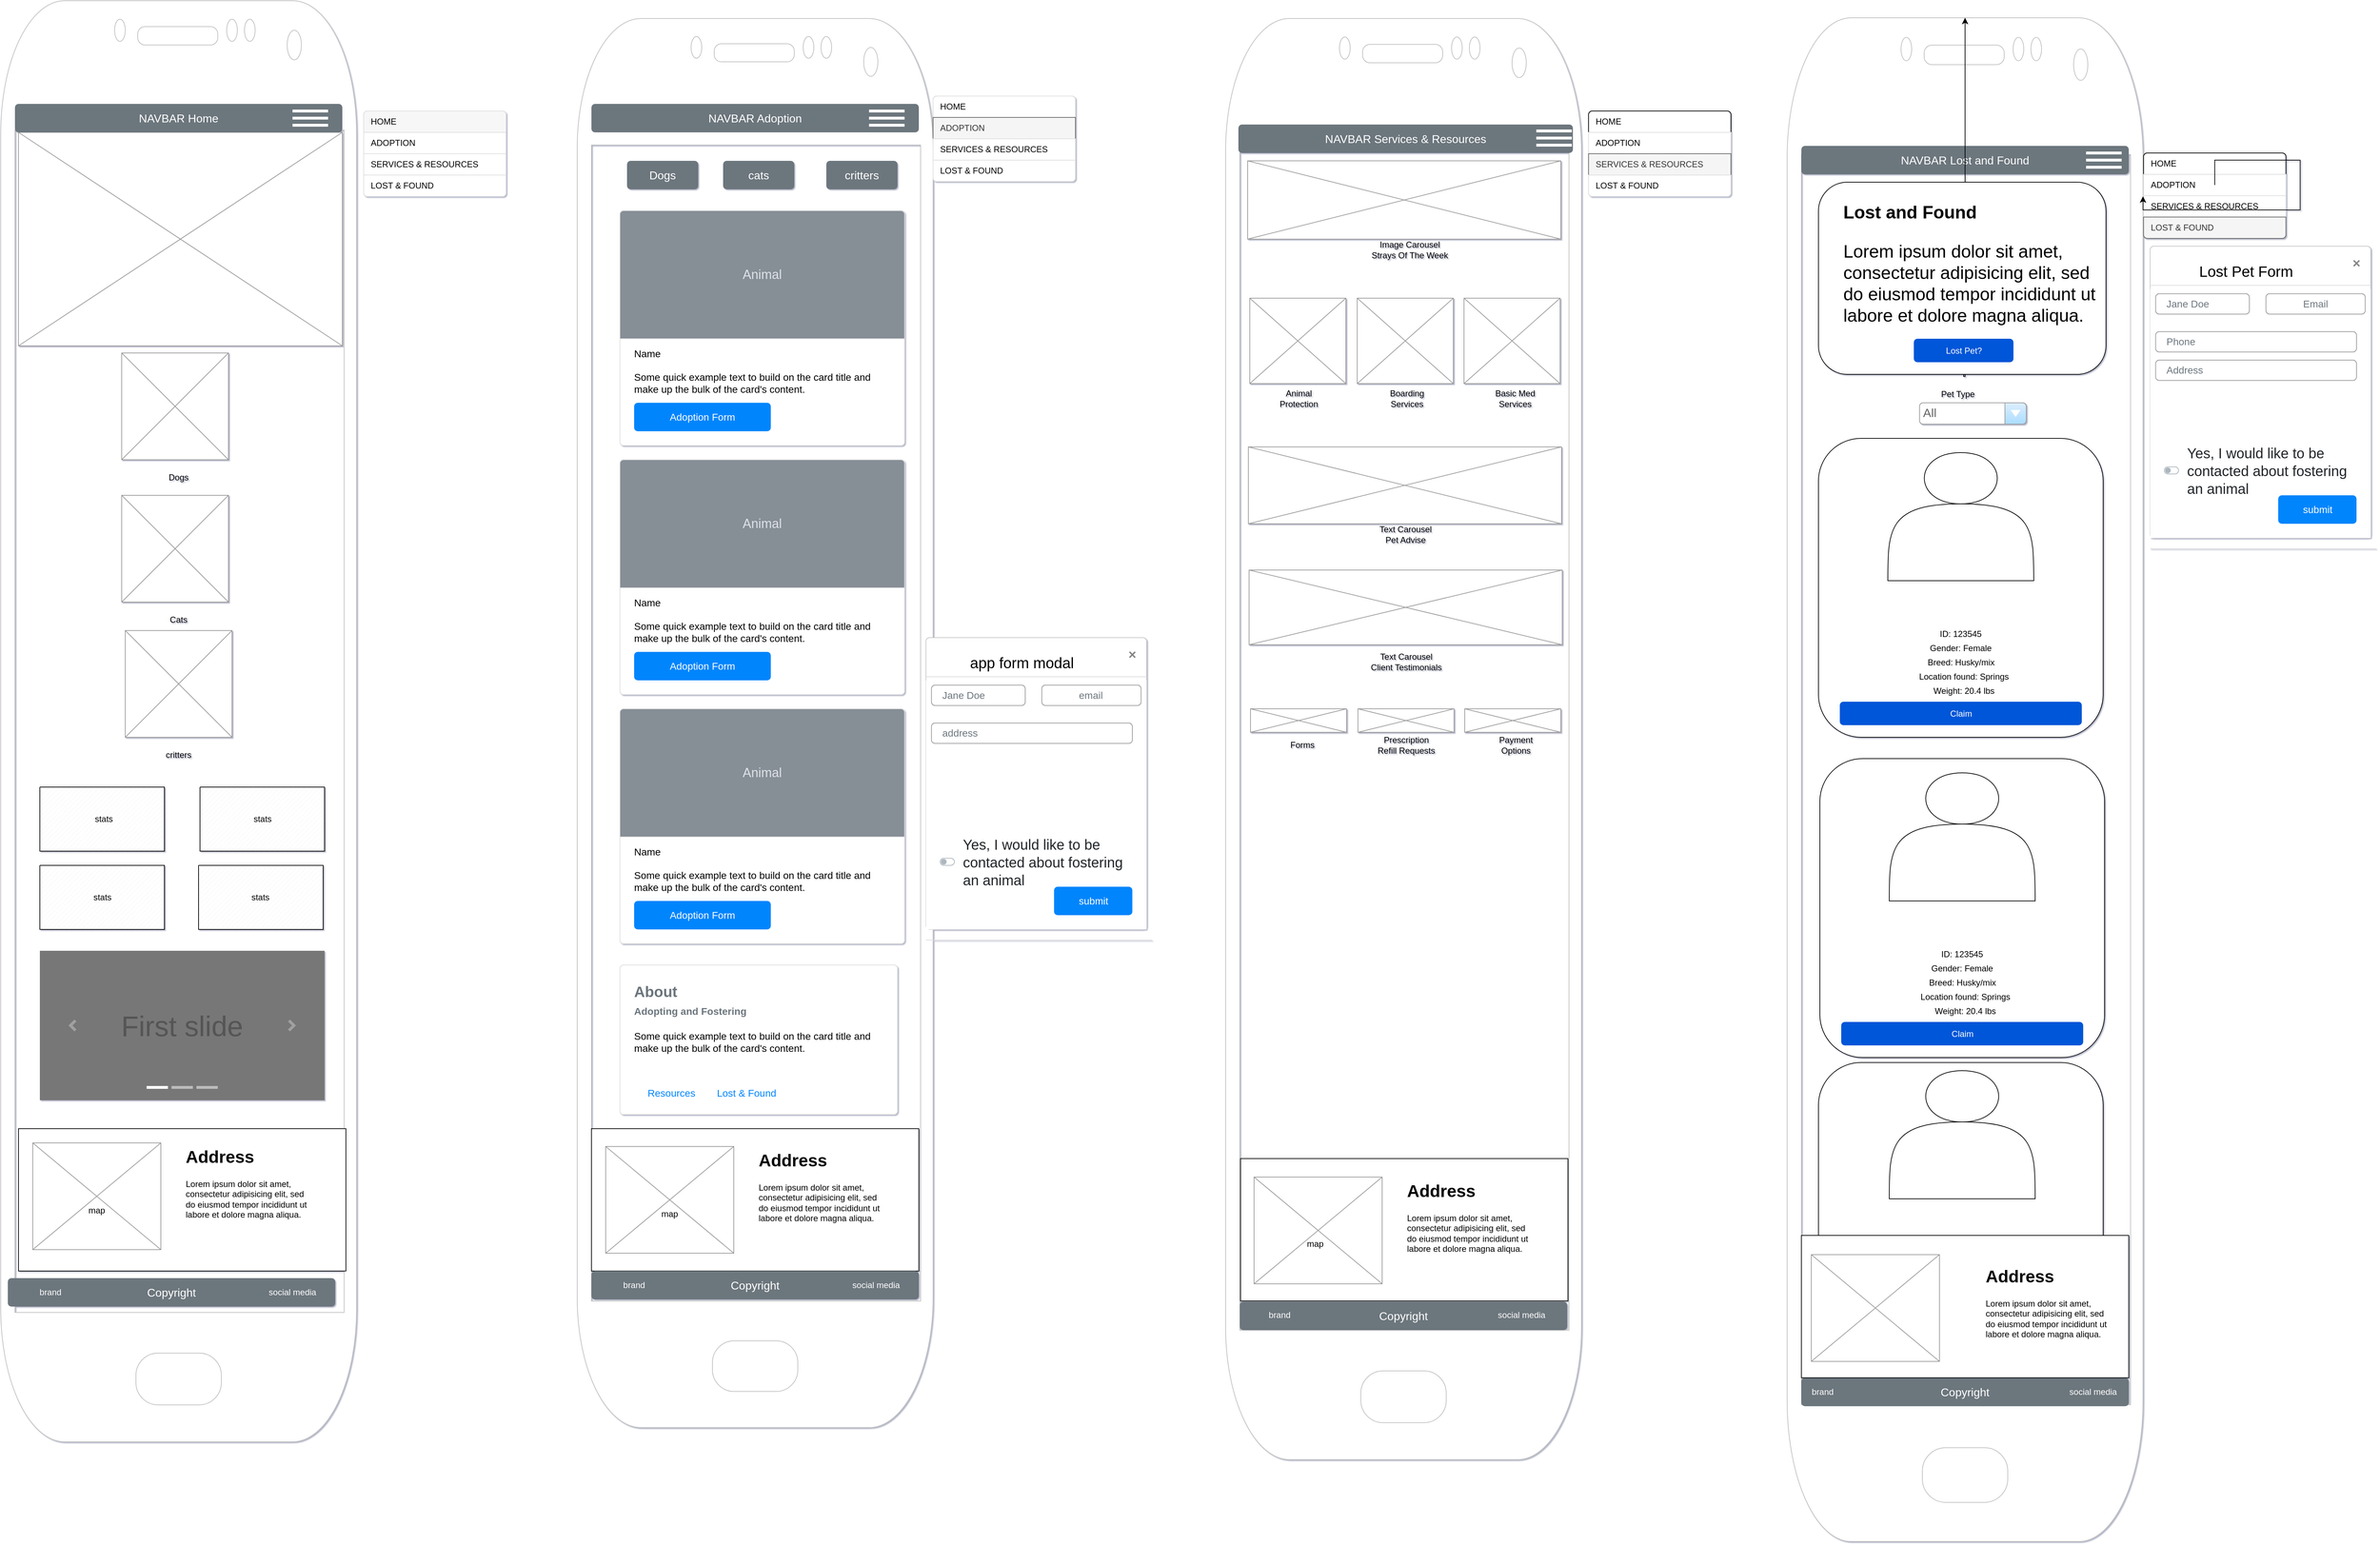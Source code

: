 <mxfile version="18.0.3" type="github">
  <diagram id="Wtf4xJytpij9x_gFcfHL" name="Page-1">
    <mxGraphModel dx="3101" dy="1188" grid="1" gridSize="10" guides="1" tooltips="1" connect="1" arrows="1" fold="1" page="1" pageScale="1" pageWidth="850" pageHeight="1100" background="none" math="0" shadow="1">
      <root>
        <mxCell id="0" />
        <mxCell id="1" parent="0" />
        <mxCell id="bsZNXIe2ywidmSZZzwNC-21" value="" style="verticalLabelPosition=bottom;verticalAlign=top;html=1;shadow=0;dashed=0;strokeWidth=1;shape=mxgraph.android.phone2;strokeColor=#c0c0c0;" parent="1" vertex="1">
          <mxGeometry x="60" y="25" width="500" height="2025" as="geometry" />
        </mxCell>
        <mxCell id="0G6ShP2uXCijBBHxX8kc-18" value="" style="verticalLabelPosition=bottom;shadow=0;dashed=0;align=center;html=1;verticalAlign=top;strokeWidth=1;shape=mxgraph.mockup.graphics.simpleIcon;strokeColor=#999999;" vertex="1" parent="1">
          <mxGeometry x="85" y="210" width="455" height="300" as="geometry" />
        </mxCell>
        <mxCell id="0G6ShP2uXCijBBHxX8kc-39" value="" style="verticalLabelPosition=bottom;shadow=0;dashed=0;align=center;html=1;verticalAlign=top;strokeWidth=1;shape=mxgraph.mockup.graphics.simpleIcon;strokeColor=#999999;" vertex="1" parent="1">
          <mxGeometry x="230" y="520" width="150" height="150" as="geometry" />
        </mxCell>
        <mxCell id="0G6ShP2uXCijBBHxX8kc-40" value="" style="verticalLabelPosition=bottom;shadow=0;dashed=0;align=center;html=1;verticalAlign=top;strokeWidth=1;shape=mxgraph.mockup.graphics.simpleIcon;strokeColor=#999999;" vertex="1" parent="1">
          <mxGeometry x="230" y="720" width="150" height="150" as="geometry" />
        </mxCell>
        <mxCell id="0G6ShP2uXCijBBHxX8kc-41" value="" style="verticalLabelPosition=bottom;shadow=0;dashed=0;align=center;html=1;verticalAlign=top;strokeWidth=1;shape=mxgraph.mockup.graphics.simpleIcon;strokeColor=#999999;" vertex="1" parent="1">
          <mxGeometry x="235" y="910" width="150" height="150" as="geometry" />
        </mxCell>
        <mxCell id="0G6ShP2uXCijBBHxX8kc-42" value="Dogs" style="text;html=1;strokeColor=none;fillColor=none;align=center;verticalAlign=middle;whiteSpace=wrap;rounded=0;" vertex="1" parent="1">
          <mxGeometry x="280" y="680" width="60" height="30" as="geometry" />
        </mxCell>
        <mxCell id="0G6ShP2uXCijBBHxX8kc-43" value="Cats" style="text;html=1;strokeColor=none;fillColor=none;align=center;verticalAlign=middle;whiteSpace=wrap;rounded=0;" vertex="1" parent="1">
          <mxGeometry x="280" y="880" width="60" height="30" as="geometry" />
        </mxCell>
        <mxCell id="0G6ShP2uXCijBBHxX8kc-44" value="critters" style="text;html=1;strokeColor=none;fillColor=none;align=center;verticalAlign=middle;whiteSpace=wrap;rounded=0;" vertex="1" parent="1">
          <mxGeometry x="280" y="1070" width="60" height="30" as="geometry" />
        </mxCell>
        <mxCell id="0G6ShP2uXCijBBHxX8kc-45" value="" style="verticalLabelPosition=bottom;verticalAlign=top;html=1;shape=mxgraph.basic.patternFillRect;fillStyle=diag;step=5;fillStrokeWidth=0.2;fillStrokeColor=#dddddd;" vertex="1" parent="1">
          <mxGeometry x="115" y="1130" width="175" height="90" as="geometry" />
        </mxCell>
        <mxCell id="0G6ShP2uXCijBBHxX8kc-46" value="" style="verticalLabelPosition=bottom;verticalAlign=top;html=1;shape=mxgraph.basic.patternFillRect;fillStyle=diag;step=5;fillStrokeWidth=0.2;fillStrokeColor=#dddddd;" vertex="1" parent="1">
          <mxGeometry x="340" y="1130" width="175" height="90" as="geometry" />
        </mxCell>
        <mxCell id="0G6ShP2uXCijBBHxX8kc-47" value="" style="verticalLabelPosition=bottom;verticalAlign=top;html=1;shape=mxgraph.basic.patternFillRect;fillStyle=diag;step=5;fillStrokeWidth=0.2;fillStrokeColor=#dddddd;" vertex="1" parent="1">
          <mxGeometry x="115" y="1240" width="175" height="90" as="geometry" />
        </mxCell>
        <mxCell id="0G6ShP2uXCijBBHxX8kc-48" value="" style="verticalLabelPosition=bottom;verticalAlign=top;html=1;shape=mxgraph.basic.patternFillRect;fillStyle=diag;step=5;fillStrokeWidth=0.2;fillStrokeColor=#dddddd;" vertex="1" parent="1">
          <mxGeometry x="338" y="1240" width="175" height="90" as="geometry" />
        </mxCell>
        <mxCell id="0G6ShP2uXCijBBHxX8kc-49" value="stats" style="text;html=1;strokeColor=none;fillColor=none;align=center;verticalAlign=middle;whiteSpace=wrap;rounded=0;" vertex="1" parent="1">
          <mxGeometry x="395" y="1270" width="60" height="30" as="geometry" />
        </mxCell>
        <mxCell id="0G6ShP2uXCijBBHxX8kc-51" value="stats" style="text;html=1;strokeColor=none;fillColor=none;align=center;verticalAlign=middle;whiteSpace=wrap;rounded=0;" vertex="1" parent="1">
          <mxGeometry x="397.5" y="1160" width="60" height="30" as="geometry" />
        </mxCell>
        <mxCell id="0G6ShP2uXCijBBHxX8kc-52" value="stats" style="text;html=1;strokeColor=none;fillColor=none;align=center;verticalAlign=middle;whiteSpace=wrap;rounded=0;" vertex="1" parent="1">
          <mxGeometry x="172.5" y="1270" width="60" height="30" as="geometry" />
        </mxCell>
        <mxCell id="0G6ShP2uXCijBBHxX8kc-53" value="stats" style="text;html=1;strokeColor=none;fillColor=none;align=center;verticalAlign=middle;whiteSpace=wrap;rounded=0;" vertex="1" parent="1">
          <mxGeometry x="175" y="1160" width="60" height="30" as="geometry" />
        </mxCell>
        <mxCell id="0G6ShP2uXCijBBHxX8kc-54" value="First slide" style="html=1;shadow=0;dashed=0;strokeColor=none;strokeWidth=1;fillColor=#777777;fontColor=#555555;whiteSpace=wrap;align=center;verticalAlign=middle;fontStyle=0;fontSize=40;" vertex="1" parent="1">
          <mxGeometry x="115" y="1360" width="400" height="210" as="geometry" />
        </mxCell>
        <mxCell id="0G6ShP2uXCijBBHxX8kc-55" value="" style="html=1;verticalLabelPosition=bottom;labelBackgroundColor=#ffffff;verticalAlign=top;shadow=0;dashed=0;strokeWidth=4;shape=mxgraph.ios7.misc.more;strokeColor=#a0a0a0;" vertex="1" parent="0G6ShP2uXCijBBHxX8kc-54">
          <mxGeometry x="1" y="0.5" width="7" height="14" relative="1" as="geometry">
            <mxPoint x="-50" y="-7" as="offset" />
          </mxGeometry>
        </mxCell>
        <mxCell id="0G6ShP2uXCijBBHxX8kc-56" value="" style="flipH=1;html=1;verticalLabelPosition=bottom;labelBackgroundColor=#ffffff;verticalAlign=top;shadow=0;dashed=0;strokeWidth=4;shape=mxgraph.ios7.misc.more;strokeColor=#a0a0a0;" vertex="1" parent="0G6ShP2uXCijBBHxX8kc-54">
          <mxGeometry y="0.5" width="7" height="14" relative="1" as="geometry">
            <mxPoint x="43" y="-7" as="offset" />
          </mxGeometry>
        </mxCell>
        <mxCell id="0G6ShP2uXCijBBHxX8kc-57" value="" style="html=1;shadow=0;strokeColor=none;fillColor=#ffffff;" vertex="1" parent="0G6ShP2uXCijBBHxX8kc-54">
          <mxGeometry x="0.5" y="1" width="30" height="4" relative="1" as="geometry">
            <mxPoint x="-50" y="-20" as="offset" />
          </mxGeometry>
        </mxCell>
        <mxCell id="0G6ShP2uXCijBBHxX8kc-58" value="" style="html=1;shadow=0;strokeColor=none;fillColor=#BBBBBB;" vertex="1" parent="0G6ShP2uXCijBBHxX8kc-54">
          <mxGeometry x="0.5" y="1" width="30" height="4" relative="1" as="geometry">
            <mxPoint x="-15" y="-20" as="offset" />
          </mxGeometry>
        </mxCell>
        <mxCell id="0G6ShP2uXCijBBHxX8kc-59" value="" style="html=1;shadow=0;strokeColor=none;fillColor=#BBBBBB;" vertex="1" parent="0G6ShP2uXCijBBHxX8kc-54">
          <mxGeometry x="0.5" y="1" width="30" height="4" relative="1" as="geometry">
            <mxPoint x="20" y="-20" as="offset" />
          </mxGeometry>
        </mxCell>
        <mxCell id="0G6ShP2uXCijBBHxX8kc-61" value="" style="verticalLabelPosition=bottom;verticalAlign=top;html=1;shape=mxgraph.basic.rect;fillColor2=none;strokeWidth=1;size=20;indent=5;" vertex="1" parent="1">
          <mxGeometry x="85" y="1610" width="460" height="200" as="geometry" />
        </mxCell>
        <mxCell id="0G6ShP2uXCijBBHxX8kc-62" value="" style="verticalLabelPosition=bottom;shadow=0;dashed=0;align=center;html=1;verticalAlign=top;strokeWidth=1;shape=mxgraph.mockup.graphics.simpleIcon;strokeColor=#999999;" vertex="1" parent="1">
          <mxGeometry x="105" y="1630" width="180" height="150" as="geometry" />
        </mxCell>
        <mxCell id="0G6ShP2uXCijBBHxX8kc-63" value="map" style="text;html=1;strokeColor=none;fillColor=none;align=center;verticalAlign=middle;whiteSpace=wrap;rounded=0;" vertex="1" parent="1">
          <mxGeometry x="165" y="1710" width="60" height="30" as="geometry" />
        </mxCell>
        <mxCell id="0G6ShP2uXCijBBHxX8kc-64" value="&lt;h1&gt;Address&lt;/h1&gt;&lt;p&gt;Lorem ipsum dolor sit amet, consectetur adipisicing elit, sed do eiusmod tempor incididunt ut labore et dolore magna aliqua.&lt;/p&gt;&lt;p&gt;Tel&lt;/p&gt;&lt;p&gt;&lt;br&gt;&lt;/p&gt;" style="text;html=1;strokeColor=none;fillColor=none;spacing=5;spacingTop=-20;whiteSpace=wrap;overflow=hidden;rounded=0;" vertex="1" parent="1">
          <mxGeometry x="315" y="1630" width="190" height="120" as="geometry" />
        </mxCell>
        <mxCell id="0G6ShP2uXCijBBHxX8kc-65" value="" style="html=1;shadow=0;dashed=0;shape=mxgraph.bootstrap.rrect;rSize=5;strokeColor=#DFDFDF;html=1;whiteSpace=wrap;fillColor=#FFFFFF;fontColor=#000000;" vertex="1" parent="1">
          <mxGeometry x="570" y="180" width="200" height="120" as="geometry" />
        </mxCell>
        <mxCell id="0G6ShP2uXCijBBHxX8kc-66" value="HOME" style="html=1;shadow=0;dashed=0;shape=mxgraph.bootstrap.topButton;strokeColor=inherit;fillColor=#F7F7F7;rSize=5;perimeter=none;whiteSpace=wrap;resizeWidth=1;align=left;spacing=10;" vertex="1" parent="0G6ShP2uXCijBBHxX8kc-65">
          <mxGeometry width="200" height="30" relative="1" as="geometry" />
        </mxCell>
        <mxCell id="0G6ShP2uXCijBBHxX8kc-67" value="ADOPTION" style="strokeColor=inherit;fillColor=inherit;gradientColor=inherit;fontColor=inherit;html=1;shadow=0;dashed=0;perimeter=none;whiteSpace=wrap;resizeWidth=1;align=left;spacing=10;" vertex="1" parent="0G6ShP2uXCijBBHxX8kc-65">
          <mxGeometry width="200" height="30" relative="1" as="geometry">
            <mxPoint y="30" as="offset" />
          </mxGeometry>
        </mxCell>
        <mxCell id="0G6ShP2uXCijBBHxX8kc-68" value="SERVICES &amp;amp; RESOURCES" style="strokeColor=inherit;fillColor=inherit;gradientColor=inherit;fontColor=inherit;html=1;shadow=0;dashed=0;perimeter=none;whiteSpace=wrap;resizeWidth=1;align=left;spacing=10;" vertex="1" parent="0G6ShP2uXCijBBHxX8kc-65">
          <mxGeometry width="200" height="30" relative="1" as="geometry">
            <mxPoint y="60" as="offset" />
          </mxGeometry>
        </mxCell>
        <mxCell id="0G6ShP2uXCijBBHxX8kc-69" value="LOST &amp;amp; FOUND" style="strokeColor=inherit;fillColor=inherit;gradientColor=inherit;fontColor=inherit;html=1;shadow=0;dashed=0;shape=mxgraph.bootstrap.bottomButton;rSize=5;perimeter=none;whiteSpace=wrap;resizeWidth=1;resizeHeight=0;align=left;spacing=10;" vertex="1" parent="0G6ShP2uXCijBBHxX8kc-65">
          <mxGeometry y="1" width="200" height="30" relative="1" as="geometry">
            <mxPoint y="-30" as="offset" />
          </mxGeometry>
        </mxCell>
        <mxCell id="0G6ShP2uXCijBBHxX8kc-70" value="NAVBAR Home" style="html=1;shadow=0;dashed=0;shape=mxgraph.bootstrap.rrect;rSize=5;strokeColor=none;strokeWidth=1;fillColor=#6C767D;fontColor=#FFFFFF;whiteSpace=wrap;align=center;verticalAlign=middle;spacingLeft=0;fontStyle=0;fontSize=16;spacing=5;" vertex="1" parent="1">
          <mxGeometry x="80" y="170" width="460" height="40" as="geometry" />
        </mxCell>
        <mxCell id="0G6ShP2uXCijBBHxX8kc-71" value="" style="verticalLabelPosition=bottom;verticalAlign=top;html=1;shadow=0;dashed=0;strokeWidth=1;shape=mxgraph.android.phone2;strokeColor=#c0c0c0;" vertex="1" parent="1">
          <mxGeometry x="870" y="50" width="500" height="1980" as="geometry" />
        </mxCell>
        <mxCell id="0G6ShP2uXCijBBHxX8kc-72" value="" style="verticalLabelPosition=bottom;verticalAlign=top;html=1;shape=mxgraph.basic.rect;fillColor2=none;strokeWidth=1;size=20;indent=5;" vertex="1" parent="1">
          <mxGeometry x="890" y="1610" width="460" height="200" as="geometry" />
        </mxCell>
        <mxCell id="0G6ShP2uXCijBBHxX8kc-73" value="" style="verticalLabelPosition=bottom;shadow=0;dashed=0;align=center;html=1;verticalAlign=top;strokeWidth=1;shape=mxgraph.mockup.graphics.simpleIcon;strokeColor=#999999;" vertex="1" parent="1">
          <mxGeometry x="910" y="1635" width="180" height="150" as="geometry" />
        </mxCell>
        <mxCell id="0G6ShP2uXCijBBHxX8kc-74" value="map" style="text;html=1;strokeColor=none;fillColor=none;align=center;verticalAlign=middle;whiteSpace=wrap;rounded=0;" vertex="1" parent="1">
          <mxGeometry x="970" y="1715" width="60" height="30" as="geometry" />
        </mxCell>
        <mxCell id="0G6ShP2uXCijBBHxX8kc-75" value="&lt;h1&gt;Address&lt;/h1&gt;&lt;p&gt;Lorem ipsum dolor sit amet, consectetur adipisicing elit, sed do eiusmod tempor incididunt ut labore et dolore magna aliqua.&lt;/p&gt;&lt;p&gt;Tel&lt;/p&gt;&lt;p&gt;&lt;br&gt;&lt;/p&gt;" style="text;html=1;strokeColor=none;fillColor=none;spacing=5;spacingTop=-20;whiteSpace=wrap;overflow=hidden;rounded=0;" vertex="1" parent="1">
          <mxGeometry x="1120" y="1635" width="190" height="120" as="geometry" />
        </mxCell>
        <mxCell id="0G6ShP2uXCijBBHxX8kc-76" value="NAVBAR Adoption" style="html=1;shadow=0;dashed=0;shape=mxgraph.bootstrap.rrect;rSize=5;strokeColor=none;strokeWidth=1;fillColor=#6C767D;fontColor=#FFFFFF;whiteSpace=wrap;align=center;verticalAlign=middle;spacingLeft=0;fontStyle=0;fontSize=16;spacing=5;" vertex="1" parent="1">
          <mxGeometry x="890" y="170" width="460" height="40" as="geometry" />
        </mxCell>
        <mxCell id="0G6ShP2uXCijBBHxX8kc-77" value="Copyright" style="html=1;shadow=0;dashed=0;shape=mxgraph.bootstrap.rrect;rSize=5;strokeColor=none;strokeWidth=1;fillColor=#6C767D;fontColor=#FFFFFF;whiteSpace=wrap;align=center;verticalAlign=middle;spacingLeft=0;fontStyle=0;fontSize=16;spacing=5;" vertex="1" parent="1">
          <mxGeometry x="70" y="1820" width="460" height="40" as="geometry" />
        </mxCell>
        <mxCell id="MR7r0xcLaj4WNNmaxe_Y-7" value="" style="verticalLabelPosition=bottom;verticalAlign=top;html=1;shadow=0;dashed=0;strokeWidth=1;shape=mxgraph.android.phone2;strokeColor=#c0c0c0;" vertex="1" parent="1">
          <mxGeometry x="1781" y="50" width="500" height="2025" as="geometry" />
        </mxCell>
        <mxCell id="0G6ShP2uXCijBBHxX8kc-78" value="&lt;font color=&quot;#FFFFFF&quot;&gt;brand&lt;/font&gt;" style="text;html=1;strokeColor=none;fillColor=none;align=center;verticalAlign=middle;whiteSpace=wrap;rounded=0;" vertex="1" parent="1">
          <mxGeometry x="100" y="1825" width="60" height="30" as="geometry" />
        </mxCell>
        <mxCell id="MR7r0xcLaj4WNNmaxe_Y-8" value="" style="verticalLabelPosition=bottom;verticalAlign=top;html=1;shadow=0;dashed=0;strokeWidth=1;shape=mxgraph.android.phone2;strokeColor=#c0c0c0;" vertex="1" parent="1">
          <mxGeometry x="2570" y="49" width="500" height="2141" as="geometry" />
        </mxCell>
        <mxCell id="MR7r0xcLaj4WNNmaxe_Y-9" value="" style="html=1;shadow=0;dashed=0;shape=mxgraph.bootstrap.rrect;rSize=5;strokeColor=#DFDFDF;html=1;whiteSpace=wrap;fillColor=#FFFFFF;fontColor=#000000;" vertex="1" parent="1">
          <mxGeometry x="2291" y="180" width="200" height="120" as="geometry" />
        </mxCell>
        <mxCell id="MR7r0xcLaj4WNNmaxe_Y-10" value="&lt;font color=&quot;#000000&quot;&gt;HOME&lt;/font&gt;" style="html=1;shadow=0;dashed=0;shape=mxgraph.bootstrap.topButton;rSize=5;perimeter=none;whiteSpace=wrap;resizeWidth=1;align=left;spacing=10;" vertex="1" parent="MR7r0xcLaj4WNNmaxe_Y-9">
          <mxGeometry width="200" height="30" relative="1" as="geometry" />
        </mxCell>
        <mxCell id="MR7r0xcLaj4WNNmaxe_Y-11" value="&lt;font color=&quot;#000000&quot;&gt;ADOPTION&lt;/font&gt;" style="strokeColor=inherit;fillColor=inherit;gradientColor=inherit;fontColor=inherit;html=1;shadow=0;dashed=0;perimeter=none;whiteSpace=wrap;resizeWidth=1;align=left;spacing=10;" vertex="1" parent="MR7r0xcLaj4WNNmaxe_Y-9">
          <mxGeometry width="200" height="30" relative="1" as="geometry">
            <mxPoint y="30" as="offset" />
          </mxGeometry>
        </mxCell>
        <mxCell id="MR7r0xcLaj4WNNmaxe_Y-12" value="SERVICES &amp;amp; RESOURCES" style="strokeColor=#666666;fillColor=#f5f5f5;fontColor=#333333;html=1;shadow=0;dashed=0;perimeter=none;whiteSpace=wrap;resizeWidth=1;align=left;spacing=10;" vertex="1" parent="MR7r0xcLaj4WNNmaxe_Y-9">
          <mxGeometry width="200" height="30" relative="1" as="geometry">
            <mxPoint y="60" as="offset" />
          </mxGeometry>
        </mxCell>
        <mxCell id="MR7r0xcLaj4WNNmaxe_Y-13" value="&lt;font color=&quot;#000000&quot;&gt;LOST &amp;amp; FOUND&lt;/font&gt;" style="strokeColor=inherit;fillColor=inherit;gradientColor=inherit;fontColor=inherit;html=1;shadow=0;dashed=0;shape=mxgraph.bootstrap.bottomButton;rSize=5;perimeter=none;whiteSpace=wrap;resizeWidth=1;resizeHeight=0;align=left;spacing=10;" vertex="1" parent="MR7r0xcLaj4WNNmaxe_Y-9">
          <mxGeometry y="1" width="200" height="30" relative="1" as="geometry">
            <mxPoint y="-30" as="offset" />
          </mxGeometry>
        </mxCell>
        <mxCell id="0G6ShP2uXCijBBHxX8kc-79" value="&lt;font color=&quot;#FFFFFF&quot;&gt;social media&lt;/font&gt;" style="text;html=1;strokeColor=none;fillColor=none;align=center;verticalAlign=middle;whiteSpace=wrap;rounded=0;" vertex="1" parent="1">
          <mxGeometry x="420" y="1825" width="100" height="30" as="geometry" />
        </mxCell>
        <mxCell id="0G6ShP2uXCijBBHxX8kc-80" value="Copyright" style="html=1;shadow=0;dashed=0;shape=mxgraph.bootstrap.rrect;rSize=5;strokeColor=none;strokeWidth=1;fillColor=#6C767D;fontColor=#FFFFFF;whiteSpace=wrap;align=center;verticalAlign=middle;spacingLeft=0;fontStyle=0;fontSize=16;spacing=5;" vertex="1" parent="1">
          <mxGeometry x="890" y="1810" width="460" height="40" as="geometry" />
        </mxCell>
        <mxCell id="0G6ShP2uXCijBBHxX8kc-81" value="&lt;font color=&quot;#FFFFFF&quot;&gt;brand&lt;/font&gt;" style="text;html=1;strokeColor=none;fillColor=none;align=center;verticalAlign=middle;whiteSpace=wrap;rounded=0;" vertex="1" parent="1">
          <mxGeometry x="920" y="1815" width="60" height="30" as="geometry" />
        </mxCell>
        <mxCell id="0G6ShP2uXCijBBHxX8kc-82" value="&lt;font color=&quot;#FFFFFF&quot;&gt;social media&lt;/font&gt;" style="text;html=1;strokeColor=none;fillColor=none;align=center;verticalAlign=middle;whiteSpace=wrap;rounded=0;" vertex="1" parent="1">
          <mxGeometry x="1240" y="1815" width="100" height="30" as="geometry" />
        </mxCell>
        <mxCell id="2xvqOemwckODqJgOykbF-9" value="NAVBAR Lost and Found" style="html=1;shadow=0;dashed=0;shape=mxgraph.bootstrap.rrect;rSize=5;strokeColor=none;strokeWidth=1;fillColor=#6C767D;fontColor=#FFFFFF;whiteSpace=wrap;align=center;verticalAlign=middle;spacingLeft=0;fontStyle=0;fontSize=16;spacing=5;" vertex="1" parent="1">
          <mxGeometry x="2590" y="229" width="460" height="40" as="geometry" />
        </mxCell>
        <mxCell id="MR7r0xcLaj4WNNmaxe_Y-14" value="NAVBAR Services &amp;amp; Resources" style="html=1;shadow=0;dashed=0;shape=mxgraph.bootstrap.rrect;rSize=5;strokeColor=none;strokeWidth=1;fillColor=#6C767D;fontColor=#FFFFFF;whiteSpace=wrap;align=center;verticalAlign=middle;spacingLeft=0;fontStyle=0;fontSize=16;spacing=5;" vertex="1" parent="1">
          <mxGeometry x="1799" y="199" width="470" height="40" as="geometry" />
        </mxCell>
        <mxCell id="0G6ShP2uXCijBBHxX8kc-83" value="Name&lt;br style=&quot;font-size: 14px&quot;&gt;&lt;br style=&quot;font-size: 14px&quot;&gt;Some quick example text to build on the card title and make up the bulk of the card&#39;s content." style="html=1;shadow=0;dashed=0;shape=mxgraph.bootstrap.rrect;rSize=5;strokeColor=#DFDFDF;html=1;whiteSpace=wrap;fillColor=#ffffff;fontColor=#000000;verticalAlign=bottom;align=left;spacing=20;spacingBottom=50;fontSize=14;" vertex="1" parent="1">
          <mxGeometry x="930" y="1020" width="400" height="330" as="geometry" />
        </mxCell>
        <mxCell id="0G6ShP2uXCijBBHxX8kc-84" value="Animal" style="html=1;shadow=0;dashed=0;shape=mxgraph.bootstrap.topButton;rSize=5;perimeter=none;whiteSpace=wrap;fillColor=#868E96;strokeColor=#DFDFDF;fontColor=#DEE2E6;resizeWidth=1;fontSize=18;" vertex="1" parent="0G6ShP2uXCijBBHxX8kc-83">
          <mxGeometry width="400" height="180" relative="1" as="geometry" />
        </mxCell>
        <mxCell id="0G6ShP2uXCijBBHxX8kc-85" value="Adoption Form" style="html=1;shadow=0;dashed=0;shape=mxgraph.bootstrap.rrect;rSize=5;perimeter=none;whiteSpace=wrap;fillColor=#0085FC;strokeColor=none;fontColor=#ffffff;resizeWidth=1;fontSize=14;" vertex="1" parent="0G6ShP2uXCijBBHxX8kc-83">
          <mxGeometry y="1" width="192" height="40" relative="1" as="geometry">
            <mxPoint x="20" y="-60" as="offset" />
          </mxGeometry>
        </mxCell>
        <mxCell id="0G6ShP2uXCijBBHxX8kc-97" value="Modal title" style="html=1;shadow=0;dashed=0;shape=mxgraph.bootstrap.rrect;rSize=5;html=1;strokeColor=#C8C8C8;fillColor=#ffffff;whiteSpace=wrap;verticalAlign=top;align=left;fontSize=18;spacing=15;spacingTop=-5;fontColor=#FFFFFF;" vertex="1" parent="1">
          <mxGeometry x="1360" y="920" width="310" height="410" as="geometry" />
        </mxCell>
        <mxCell id="0G6ShP2uXCijBBHxX8kc-98" value="" style="shape=line;strokeColor=#dddddd;resizeWidth=1;fontColor=#FFFFFF;" vertex="1" parent="0G6ShP2uXCijBBHxX8kc-97">
          <mxGeometry width="310" height="10" relative="1" as="geometry">
            <mxPoint y="50" as="offset" />
          </mxGeometry>
        </mxCell>
        <mxCell id="0G6ShP2uXCijBBHxX8kc-99" value="" style="html=1;shadow=0;dashed=0;shape=mxgraph.bootstrap.x;strokeColor=#868686;strokeWidth=2;fontColor=#FFFFFF;" vertex="1" parent="0G6ShP2uXCijBBHxX8kc-97">
          <mxGeometry x="1" width="8" height="8" relative="1" as="geometry">
            <mxPoint x="-24" y="20" as="offset" />
          </mxGeometry>
        </mxCell>
        <mxCell id="0G6ShP2uXCijBBHxX8kc-100" value="" style="strokeColor=none;fillColor=#FFFFFF;resizeWidth=1;align=left;verticalAlign=top;spacing=10;fontSize=14;whiteSpace=wrap;html=1;fontColor=#FFFFFF;" vertex="1" parent="0G6ShP2uXCijBBHxX8kc-97">
          <mxGeometry width="310" height="350" relative="1" as="geometry">
            <mxPoint y="60" as="offset" />
          </mxGeometry>
        </mxCell>
        <mxCell id="0G6ShP2uXCijBBHxX8kc-101" value="" style="shape=line;strokeColor=#dddddd;resizeWidth=1;fontColor=#FFFFFF;" vertex="1" parent="0G6ShP2uXCijBBHxX8kc-97">
          <mxGeometry width="317.75" height="10" relative="1" as="geometry">
            <mxPoint y="420" as="offset" />
          </mxGeometry>
        </mxCell>
        <mxCell id="0G6ShP2uXCijBBHxX8kc-102" value="submit" style="html=1;shadow=0;dashed=0;shape=mxgraph.bootstrap.rrect;rSize=5;fillColor=#0085FC;strokeColor=none;fontColor=#FFFFFF;fontSize=14;" vertex="1" parent="0G6ShP2uXCijBBHxX8kc-97">
          <mxGeometry x="1" y="1" width="110" height="40" relative="1" as="geometry">
            <mxPoint x="-130" y="-60" as="offset" />
          </mxGeometry>
        </mxCell>
        <mxCell id="0G6ShP2uXCijBBHxX8kc-136" value="email" style="html=1;shadow=0;dashed=0;shape=mxgraph.bootstrap.rrect;rSize=5;fillColor=#ffffff;strokeColor=#999999;align=left;spacingLeft=50;fontSize=14;fontColor=#6C767D;" vertex="1" parent="0G6ShP2uXCijBBHxX8kc-97">
          <mxGeometry x="162.75" y="66.744" width="139.5" height="28.605" as="geometry" />
        </mxCell>
        <mxCell id="0G6ShP2uXCijBBHxX8kc-135" value="Jane Doe" style="html=1;shadow=0;dashed=0;shape=mxgraph.bootstrap.rrect;rSize=5;fillColor=#ffffff;strokeColor=#999999;align=left;spacing=15;fontSize=14;fontColor=#6C767D;" vertex="1" parent="0G6ShP2uXCijBBHxX8kc-97">
          <mxGeometry x="7.75" y="66.744" width="131.75" height="28.605" as="geometry" />
        </mxCell>
        <mxCell id="0G6ShP2uXCijBBHxX8kc-146" value="address" style="html=1;shadow=0;dashed=0;shape=mxgraph.bootstrap.rrect;rSize=5;fillColor=#ffffff;strokeColor=#999999;align=left;spacing=15;fontSize=14;fontColor=#6C767D;" vertex="1" parent="0G6ShP2uXCijBBHxX8kc-97">
          <mxGeometry x="7.75" y="120" width="282.25" height="28.6" as="geometry" />
        </mxCell>
        <mxCell id="0G6ShP2uXCijBBHxX8kc-147" value="app form modal" style="text;html=1;strokeColor=none;fillColor=none;align=center;verticalAlign=middle;whiteSpace=wrap;rounded=0;fontSize=21;fontColor=#000000;" vertex="1" parent="0G6ShP2uXCijBBHxX8kc-97">
          <mxGeometry x="20" y="20" width="230" height="30" as="geometry" />
        </mxCell>
        <mxCell id="0G6ShP2uXCijBBHxX8kc-149" value="&lt;div&gt;&lt;font style=&quot;font-size: 20px;&quot;&gt;Yes, I would like to be &lt;br&gt;&lt;/font&gt;&lt;/div&gt;&lt;div&gt;&lt;font style=&quot;font-size: 20px;&quot;&gt;contacted about fostering &lt;br&gt;&lt;/font&gt;&lt;/div&gt;&lt;div&gt;&lt;font style=&quot;font-size: 20px;&quot;&gt;an animal&lt;/font&gt;&lt;/div&gt;" style="html=1;shadow=0;dashed=0;shape=mxgraph.bootstrap.switch;strokeColor=#ADB6BD;strokeWidth=1;fillColor=#ffffff;fontColor=#212529;onStrokeColor=#ffffff;onFillColor=#0085FC;align=left;verticalAlign=middle;spacingLeft=10;labelPosition=right;verticalLabelPosition=middle;buttonState=0;sketch=0;fontSize=21;" vertex="1" parent="0G6ShP2uXCijBBHxX8kc-97">
          <mxGeometry x="20" y="310" width="20" height="10" as="geometry" />
        </mxCell>
        <mxCell id="0G6ShP2uXCijBBHxX8kc-104" value="&lt;font style=&quot;font-size: 21px;&quot; color=&quot;#6c767d&quot;&gt;&lt;b&gt;About&lt;font style=&quot;font-size: 14px&quot;&gt;&lt;br style=&quot;font-size: 10px&quot;&gt;Adopting and Fostering&lt;br&gt;&lt;/font&gt;&lt;/b&gt;&lt;/font&gt;&lt;br style=&quot;font-size: 14px&quot;&gt;Some quick example text to build on the card title and make up the bulk of the card&#39;s content." style="html=1;shadow=0;dashed=0;shape=mxgraph.bootstrap.rrect;rSize=5;strokeColor=#DFDFDF;html=1;whiteSpace=wrap;fillColor=#ffffff;fontColor=#000000;verticalAlign=top;align=left;spacing=20;fontSize=14;" vertex="1" parent="1">
          <mxGeometry x="930" y="1380" width="390" height="210" as="geometry" />
        </mxCell>
        <mxCell id="0G6ShP2uXCijBBHxX8kc-105" value="Resources" style="html=1;shadow=0;dashed=0;shape=mxgraph.bootstrap.rrect;rSize=5;perimeter=none;whiteSpace=wrap;fillColor=none;strokeColor=none;fontColor=#0085FC;resizeWidth=1;fontSize=14;align=center;" vertex="1" parent="0G6ShP2uXCijBBHxX8kc-104">
          <mxGeometry y="1" width="124.8" height="40" relative="1" as="geometry">
            <mxPoint x="10" y="-50" as="offset" />
          </mxGeometry>
        </mxCell>
        <mxCell id="0G6ShP2uXCijBBHxX8kc-106" value="Lost &amp;amp; Found" style="html=1;shadow=0;dashed=0;shape=mxgraph.bootstrap.rrect;rSize=5;perimeter=none;whiteSpace=wrap;fillColor=none;strokeColor=none;fontColor=#0085FC;resizeWidth=1;fontSize=14;align=center;" vertex="1" parent="0G6ShP2uXCijBBHxX8kc-104">
          <mxGeometry y="1" width="156" height="40" relative="1" as="geometry">
            <mxPoint x="100" y="-50" as="offset" />
          </mxGeometry>
        </mxCell>
        <mxCell id="2xvqOemwckODqJgOykbF-10" value="" style="html=1;shadow=0;dashed=0;shape=mxgraph.bootstrap.rrect;rSize=5;strokeColor=#DFDFDF;html=1;whiteSpace=wrap;fillColor=#FFFFFF;fontColor=#000000;" vertex="1" parent="1">
          <mxGeometry x="3070.8" y="239" width="200" height="120" as="geometry" />
        </mxCell>
        <mxCell id="2xvqOemwckODqJgOykbF-11" value="HOME" style="html=1;shadow=0;dashed=0;shape=mxgraph.bootstrap.topButton;rSize=5;perimeter=none;whiteSpace=wrap;resizeWidth=1;align=left;spacing=10;" vertex="1" parent="2xvqOemwckODqJgOykbF-10">
          <mxGeometry width="200" height="30" relative="1" as="geometry" />
        </mxCell>
        <mxCell id="2xvqOemwckODqJgOykbF-12" value="ADOPTION" style="strokeColor=inherit;fillColor=inherit;gradientColor=inherit;fontColor=inherit;html=1;shadow=0;dashed=0;perimeter=none;whiteSpace=wrap;resizeWidth=1;align=left;spacing=10;" vertex="1" parent="2xvqOemwckODqJgOykbF-10">
          <mxGeometry width="200" height="30" relative="1" as="geometry">
            <mxPoint y="30" as="offset" />
          </mxGeometry>
        </mxCell>
        <mxCell id="2xvqOemwckODqJgOykbF-13" value="SERVICES &amp;amp; RESOURCES" style="strokeColor=inherit;fillColor=inherit;gradientColor=inherit;fontColor=inherit;html=1;shadow=0;dashed=0;perimeter=none;whiteSpace=wrap;resizeWidth=1;align=left;spacing=10;" vertex="1" parent="2xvqOemwckODqJgOykbF-10">
          <mxGeometry width="200" height="30" relative="1" as="geometry">
            <mxPoint y="60" as="offset" />
          </mxGeometry>
        </mxCell>
        <mxCell id="2xvqOemwckODqJgOykbF-14" value="LOST &amp;amp; FOUND" style="strokeColor=#666666;fillColor=#f5f5f5;fontColor=#333333;html=1;shadow=0;dashed=0;shape=mxgraph.bootstrap.bottomButton;rSize=5;perimeter=none;whiteSpace=wrap;resizeWidth=1;resizeHeight=0;align=left;spacing=10;" vertex="1" parent="2xvqOemwckODqJgOykbF-10">
          <mxGeometry y="1" width="200" height="30" relative="1" as="geometry">
            <mxPoint y="-30" as="offset" />
          </mxGeometry>
        </mxCell>
        <mxCell id="2xvqOemwckODqJgOykbF-111" style="edgeStyle=orthogonalEdgeStyle;rounded=0;orthogonalLoop=1;jettySize=auto;html=1;exitX=0;exitY=0;exitDx=0;exitDy=0;entryX=-0.004;entryY=1.03;entryDx=0;entryDy=0;entryPerimeter=0;fontSize=12;" edge="1" parent="2xvqOemwckODqJgOykbF-10" source="2xvqOemwckODqJgOykbF-12" target="2xvqOemwckODqJgOykbF-12">
          <mxGeometry relative="1" as="geometry" />
        </mxCell>
        <mxCell id="2xvqOemwckODqJgOykbF-15" value="Copyright" style="html=1;shadow=0;dashed=0;shape=mxgraph.bootstrap.rrect;rSize=5;strokeColor=none;strokeWidth=1;fillColor=#6C767D;fontColor=#FFFFFF;whiteSpace=wrap;align=center;verticalAlign=middle;spacingLeft=0;fontStyle=0;fontSize=16;spacing=5;" vertex="1" parent="1">
          <mxGeometry x="2590" y="1960" width="460" height="40" as="geometry" />
        </mxCell>
        <mxCell id="2xvqOemwckODqJgOykbF-16" value="&lt;font color=&quot;#FFFFFF&quot;&gt;social media&lt;/font&gt;" style="text;html=1;strokeColor=none;fillColor=none;align=center;verticalAlign=middle;whiteSpace=wrap;rounded=0;" vertex="1" parent="1">
          <mxGeometry x="2950" y="1965" width="100" height="30" as="geometry" />
        </mxCell>
        <mxCell id="MR7r0xcLaj4WNNmaxe_Y-18" value="" style="verticalLabelPosition=bottom;verticalAlign=top;html=1;shape=mxgraph.basic.rect;fillColor2=none;strokeWidth=1;size=20;indent=5;" vertex="1" parent="1">
          <mxGeometry x="1802" y="1652" width="460" height="200" as="geometry" />
        </mxCell>
        <mxCell id="2xvqOemwckODqJgOykbF-17" value="&lt;font color=&quot;#FFFFFF&quot;&gt;brand&lt;/font&gt;" style="text;html=1;strokeColor=none;fillColor=none;align=center;verticalAlign=middle;whiteSpace=wrap;rounded=0;" vertex="1" parent="1">
          <mxGeometry x="2590" y="1965" width="60" height="30" as="geometry" />
        </mxCell>
        <mxCell id="MR7r0xcLaj4WNNmaxe_Y-19" value="" style="verticalLabelPosition=bottom;shadow=0;dashed=0;align=center;html=1;verticalAlign=top;strokeWidth=1;shape=mxgraph.mockup.graphics.simpleIcon;strokeColor=#999999;" vertex="1" parent="1">
          <mxGeometry x="1821" y="1678" width="180" height="150" as="geometry" />
        </mxCell>
        <mxCell id="MR7r0xcLaj4WNNmaxe_Y-20" value="&lt;h1&gt;Address&lt;/h1&gt;&lt;p&gt;Lorem ipsum dolor sit amet, consectetur adipisicing elit, sed do eiusmod tempor incididunt ut labore et dolore magna aliqua.&lt;/p&gt;&lt;p&gt;Tel&lt;/p&gt;&lt;p&gt;&lt;br&gt;&lt;/p&gt;" style="text;html=1;strokeColor=none;fillColor=none;spacing=5;spacingTop=-20;whiteSpace=wrap;overflow=hidden;rounded=0;" vertex="1" parent="1">
          <mxGeometry x="2031" y="1678" width="190" height="120" as="geometry" />
        </mxCell>
        <mxCell id="MR7r0xcLaj4WNNmaxe_Y-21" value="Copyright" style="html=1;shadow=0;dashed=0;shape=mxgraph.bootstrap.rrect;rSize=5;strokeColor=none;strokeWidth=1;fillColor=#6C767D;fontColor=#FFFFFF;whiteSpace=wrap;align=center;verticalAlign=middle;spacingLeft=0;fontStyle=0;fontSize=16;spacing=5;" vertex="1" parent="1">
          <mxGeometry x="1801" y="1853" width="460" height="40" as="geometry" />
        </mxCell>
        <mxCell id="0G6ShP2uXCijBBHxX8kc-140" value="" style="html=1;shadow=0;dashed=0;shape=mxgraph.bootstrap.rrect;rSize=5;strokeColor=#DFDFDF;html=1;whiteSpace=wrap;fillColor=#FFFFFF;fontColor=#000000;" vertex="1" parent="1">
          <mxGeometry x="1370" y="159" width="200" height="120" as="geometry" />
        </mxCell>
        <mxCell id="0G6ShP2uXCijBBHxX8kc-141" value="HOME" style="html=1;shadow=0;dashed=0;shape=mxgraph.bootstrap.topButton;strokeColor=inherit;fillColor=none;rSize=5;perimeter=none;whiteSpace=wrap;resizeWidth=1;align=left;spacing=10;" vertex="1" parent="0G6ShP2uXCijBBHxX8kc-140">
          <mxGeometry width="200" height="30" relative="1" as="geometry" />
        </mxCell>
        <mxCell id="0G6ShP2uXCijBBHxX8kc-142" value="ADOPTION" style="strokeColor=#666666;fillColor=#f5f5f5;fontColor=#333333;html=1;shadow=0;dashed=0;perimeter=none;whiteSpace=wrap;resizeWidth=1;align=left;spacing=10;" vertex="1" parent="0G6ShP2uXCijBBHxX8kc-140">
          <mxGeometry width="200" height="30" relative="1" as="geometry">
            <mxPoint y="30" as="offset" />
          </mxGeometry>
        </mxCell>
        <mxCell id="0G6ShP2uXCijBBHxX8kc-143" value="SERVICES &amp;amp; RESOURCES" style="strokeColor=inherit;fillColor=inherit;gradientColor=inherit;fontColor=inherit;html=1;shadow=0;dashed=0;perimeter=none;whiteSpace=wrap;resizeWidth=1;align=left;spacing=10;" vertex="1" parent="0G6ShP2uXCijBBHxX8kc-140">
          <mxGeometry width="200" height="30" relative="1" as="geometry">
            <mxPoint y="60" as="offset" />
          </mxGeometry>
        </mxCell>
        <mxCell id="0G6ShP2uXCijBBHxX8kc-144" value="LOST &amp;amp; FOUND" style="strokeColor=inherit;fillColor=inherit;gradientColor=inherit;fontColor=inherit;html=1;shadow=0;dashed=0;shape=mxgraph.bootstrap.bottomButton;rSize=5;perimeter=none;whiteSpace=wrap;resizeWidth=1;resizeHeight=0;align=left;spacing=10;" vertex="1" parent="0G6ShP2uXCijBBHxX8kc-140">
          <mxGeometry y="1" width="200" height="30" relative="1" as="geometry">
            <mxPoint y="-30" as="offset" />
          </mxGeometry>
        </mxCell>
        <mxCell id="MR7r0xcLaj4WNNmaxe_Y-22" value="map" style="text;html=1;strokeColor=none;fillColor=none;align=center;verticalAlign=middle;whiteSpace=wrap;rounded=0;" vertex="1" parent="1">
          <mxGeometry x="1877" y="1757" width="60" height="30" as="geometry" />
        </mxCell>
        <mxCell id="MR7r0xcLaj4WNNmaxe_Y-23" value="&lt;font color=&quot;#FFFFFF&quot;&gt;brand&lt;/font&gt;" style="text;html=1;strokeColor=none;fillColor=none;align=center;verticalAlign=middle;whiteSpace=wrap;rounded=0;" vertex="1" parent="1">
          <mxGeometry x="1827" y="1857" width="60" height="30" as="geometry" />
        </mxCell>
        <mxCell id="MR7r0xcLaj4WNNmaxe_Y-24" value="&lt;font color=&quot;#FFFFFF&quot;&gt;social media&lt;/font&gt;" style="text;html=1;strokeColor=none;fillColor=none;align=center;verticalAlign=middle;whiteSpace=wrap;rounded=0;" vertex="1" parent="1">
          <mxGeometry x="2147" y="1857" width="100" height="30" as="geometry" />
        </mxCell>
        <mxCell id="MR7r0xcLaj4WNNmaxe_Y-25" value="" style="verticalLabelPosition=bottom;shadow=0;dashed=0;align=center;html=1;verticalAlign=top;strokeWidth=1;shape=mxgraph.mockup.graphics.simpleIcon;strokeColor=#999999;" vertex="1" parent="1">
          <mxGeometry x="1815" y="443" width="135" height="120" as="geometry" />
        </mxCell>
        <mxCell id="2xvqOemwckODqJgOykbF-29" style="edgeStyle=orthogonalEdgeStyle;rounded=0;orthogonalLoop=1;jettySize=auto;html=1;exitX=0.5;exitY=1;exitDx=0;exitDy=0;" edge="1" parent="1" source="2xvqOemwckODqJgOykbF-24" target="MR7r0xcLaj4WNNmaxe_Y-8">
          <mxGeometry relative="1" as="geometry" />
        </mxCell>
        <mxCell id="MR7r0xcLaj4WNNmaxe_Y-28" value="Animal Protection" style="text;html=1;strokeColor=none;fillColor=none;align=center;verticalAlign=middle;whiteSpace=wrap;rounded=0;" vertex="1" parent="1">
          <mxGeometry x="1853.5" y="569" width="60" height="30" as="geometry" />
        </mxCell>
        <mxCell id="0G6ShP2uXCijBBHxX8kc-154" value="Name&lt;br style=&quot;font-size: 14px&quot;&gt;&lt;br style=&quot;font-size: 14px&quot;&gt;Some quick example text to build on the card title and make up the bulk of the card&#39;s content." style="html=1;shadow=0;dashed=0;shape=mxgraph.bootstrap.rrect;rSize=5;strokeColor=#DFDFDF;html=1;whiteSpace=wrap;fillColor=#ffffff;fontColor=#000000;verticalAlign=bottom;align=left;spacing=20;spacingBottom=50;fontSize=14;" vertex="1" parent="1">
          <mxGeometry x="930" y="670" width="400" height="330" as="geometry" />
        </mxCell>
        <mxCell id="0G6ShP2uXCijBBHxX8kc-155" value="Animal" style="html=1;shadow=0;dashed=0;shape=mxgraph.bootstrap.topButton;rSize=5;perimeter=none;whiteSpace=wrap;fillColor=#868E96;strokeColor=#DFDFDF;fontColor=#DEE2E6;resizeWidth=1;fontSize=18;" vertex="1" parent="0G6ShP2uXCijBBHxX8kc-154">
          <mxGeometry width="400" height="180" relative="1" as="geometry" />
        </mxCell>
        <mxCell id="0G6ShP2uXCijBBHxX8kc-156" value="Adoption Form" style="html=1;shadow=0;dashed=0;shape=mxgraph.bootstrap.rrect;rSize=5;perimeter=none;whiteSpace=wrap;fillColor=#0085FC;strokeColor=none;fontColor=#ffffff;resizeWidth=1;fontSize=14;" vertex="1" parent="0G6ShP2uXCijBBHxX8kc-154">
          <mxGeometry y="1" width="192" height="40" relative="1" as="geometry">
            <mxPoint x="20" y="-60" as="offset" />
          </mxGeometry>
        </mxCell>
        <mxCell id="MR7r0xcLaj4WNNmaxe_Y-29" value="Boarding Services" style="text;html=1;strokeColor=none;fillColor=none;align=center;verticalAlign=middle;whiteSpace=wrap;rounded=0;" vertex="1" parent="1">
          <mxGeometry x="2006" y="569" width="60" height="30" as="geometry" />
        </mxCell>
        <mxCell id="2xvqOemwckODqJgOykbF-28" value="" style="rounded=1;whiteSpace=wrap;html=1;" vertex="1" parent="1">
          <mxGeometry x="2614" y="280" width="404" height="270" as="geometry" />
        </mxCell>
        <mxCell id="MR7r0xcLaj4WNNmaxe_Y-30" value="Basic Med Services" style="text;html=1;strokeColor=none;fillColor=none;align=center;verticalAlign=middle;whiteSpace=wrap;rounded=0;" vertex="1" parent="1">
          <mxGeometry x="2157.5" y="569" width="60" height="30" as="geometry" />
        </mxCell>
        <mxCell id="0G6ShP2uXCijBBHxX8kc-157" value="Name&lt;br style=&quot;font-size: 14px&quot;&gt;&lt;br style=&quot;font-size: 14px&quot;&gt;Some quick example text to build on the card title and make up the bulk of the card&#39;s content." style="html=1;shadow=0;dashed=0;shape=mxgraph.bootstrap.rrect;rSize=5;strokeColor=#DFDFDF;html=1;whiteSpace=wrap;fillColor=#ffffff;fontColor=#000000;verticalAlign=bottom;align=left;spacing=20;spacingBottom=50;fontSize=14;" vertex="1" parent="1">
          <mxGeometry x="930" y="320" width="400" height="330" as="geometry" />
        </mxCell>
        <mxCell id="0G6ShP2uXCijBBHxX8kc-158" value="Animal" style="html=1;shadow=0;dashed=0;shape=mxgraph.bootstrap.topButton;rSize=5;perimeter=none;whiteSpace=wrap;fillColor=#868E96;strokeColor=#DFDFDF;fontColor=#DEE2E6;resizeWidth=1;fontSize=18;" vertex="1" parent="0G6ShP2uXCijBBHxX8kc-157">
          <mxGeometry width="400" height="180" relative="1" as="geometry" />
        </mxCell>
        <mxCell id="0G6ShP2uXCijBBHxX8kc-159" value="Adoption Form" style="html=1;shadow=0;dashed=0;shape=mxgraph.bootstrap.rrect;rSize=5;perimeter=none;whiteSpace=wrap;fillColor=#0085FC;strokeColor=none;fontColor=#ffffff;resizeWidth=1;fontSize=14;" vertex="1" parent="0G6ShP2uXCijBBHxX8kc-157">
          <mxGeometry y="1" width="192" height="40" relative="1" as="geometry">
            <mxPoint x="20" y="-60" as="offset" />
          </mxGeometry>
        </mxCell>
        <mxCell id="MR7r0xcLaj4WNNmaxe_Y-32" value="" style="verticalLabelPosition=bottom;shadow=0;dashed=0;align=center;html=1;verticalAlign=top;strokeWidth=1;shape=mxgraph.mockup.graphics.simpleIcon;strokeColor=#999999;" vertex="1" parent="1">
          <mxGeometry x="1966" y="443" width="135" height="120" as="geometry" />
        </mxCell>
        <mxCell id="2xvqOemwckODqJgOykbF-35" value="&lt;h1 style=&quot;font-size: 25px;&quot;&gt;Lost and Found&lt;/h1&gt;&lt;p style=&quot;font-size: 25px;&quot;&gt;&lt;font style=&quot;font-size: 25px;&quot;&gt;Lorem ipsum dolor sit amet, consectetur adipisicing elit, sed do eiusmod tempor incididunt ut labore et dolore magna aliqua.&lt;/font&gt;&lt;/p&gt;" style="text;html=1;strokeColor=none;fillColor=none;spacing=5;spacingTop=-20;whiteSpace=wrap;overflow=hidden;rounded=0;fontSize=26;" vertex="1" parent="1">
          <mxGeometry x="2644" y="300" width="374" height="210" as="geometry" />
        </mxCell>
        <mxCell id="MR7r0xcLaj4WNNmaxe_Y-33" value="" style="verticalLabelPosition=bottom;shadow=0;dashed=0;align=center;html=1;verticalAlign=top;strokeWidth=1;shape=mxgraph.mockup.graphics.simpleIcon;strokeColor=#999999;" vertex="1" parent="1">
          <mxGeometry x="2116" y="443" width="135" height="120" as="geometry" />
        </mxCell>
        <mxCell id="0G6ShP2uXCijBBHxX8kc-166" value="Dogs" style="html=1;shadow=0;dashed=0;shape=mxgraph.bootstrap.rrect;rSize=5;strokeColor=none;strokeWidth=1;fillColor=#6C767D;fontColor=#FFFFFF;whiteSpace=wrap;align=center;verticalAlign=middle;spacingLeft=0;fontStyle=0;fontSize=16;spacing=5;" vertex="1" parent="1">
          <mxGeometry x="940" y="250" width="100" height="40" as="geometry" />
        </mxCell>
        <mxCell id="MR7r0xcLaj4WNNmaxe_Y-35" value="" style="verticalLabelPosition=bottom;shadow=0;dashed=0;align=center;html=1;verticalAlign=top;strokeWidth=1;shape=mxgraph.mockup.graphics.simpleIcon;strokeColor=#999999;" vertex="1" parent="1">
          <mxGeometry x="1812" y="250" width="440" height="110" as="geometry" />
        </mxCell>
        <mxCell id="2xvqOemwckODqJgOykbF-24" value="Lost Pet?" style="rounded=1;fillColor=#0057D8;align=center;strokeColor=none;html=1;fontColor=#ffffff;fontSize=12;sketch=0;" vertex="1" parent="1">
          <mxGeometry x="2748" y="500" width="140" height="33" as="geometry" />
        </mxCell>
        <mxCell id="MR7r0xcLaj4WNNmaxe_Y-36" value="Image Carousel&lt;br&gt;Strays Of The Week" style="text;html=1;strokeColor=none;fillColor=none;align=center;verticalAlign=middle;whiteSpace=wrap;rounded=0;" vertex="1" parent="1">
          <mxGeometry x="1900" y="360" width="280" height="30" as="geometry" />
        </mxCell>
        <mxCell id="0G6ShP2uXCijBBHxX8kc-167" value="cats" style="html=1;shadow=0;dashed=0;shape=mxgraph.bootstrap.rrect;rSize=5;strokeColor=none;strokeWidth=1;fillColor=#6C767D;fontColor=#FFFFFF;whiteSpace=wrap;align=center;verticalAlign=middle;spacingLeft=0;fontStyle=0;fontSize=16;spacing=5;" vertex="1" parent="1">
          <mxGeometry x="1075" y="250" width="100" height="40" as="geometry" />
        </mxCell>
        <mxCell id="2xvqOemwckODqJgOykbF-36" value="" style="rounded=1;whiteSpace=wrap;html=1;fontSize=25;" vertex="1" parent="1">
          <mxGeometry x="2614" y="640" width="400" height="420" as="geometry" />
        </mxCell>
        <mxCell id="MR7r0xcLaj4WNNmaxe_Y-39" value="Text Carousel&lt;br&gt;Pet Advise" style="text;html=1;strokeColor=none;fillColor=none;align=center;verticalAlign=middle;whiteSpace=wrap;rounded=0;" vertex="1" parent="1">
          <mxGeometry x="1894" y="760" width="280" height="30" as="geometry" />
        </mxCell>
        <mxCell id="0G6ShP2uXCijBBHxX8kc-168" value="critters" style="html=1;shadow=0;dashed=0;shape=mxgraph.bootstrap.rrect;rSize=5;strokeColor=none;strokeWidth=1;fillColor=#6C767D;fontColor=#FFFFFF;whiteSpace=wrap;align=center;verticalAlign=middle;spacingLeft=0;fontStyle=0;fontSize=16;spacing=5;" vertex="1" parent="1">
          <mxGeometry x="1220" y="250" width="100" height="40" as="geometry" />
        </mxCell>
        <mxCell id="2xvqOemwckODqJgOykbF-37" value="" style="shape=actor;whiteSpace=wrap;html=1;fontSize=25;" vertex="1" parent="1">
          <mxGeometry x="2711.5" y="660" width="205" height="180" as="geometry" />
        </mxCell>
        <mxCell id="2xvqOemwckODqJgOykbF-40" value="ID: 123545" style="text;html=1;strokeColor=none;fillColor=none;align=center;verticalAlign=middle;whiteSpace=wrap;rounded=0;fontSize=12;" vertex="1" parent="1">
          <mxGeometry x="2716" y="900" width="196" height="30" as="geometry" />
        </mxCell>
        <mxCell id="2xvqOemwckODqJgOykbF-41" value="Gender: Female" style="text;html=1;strokeColor=none;fillColor=none;align=center;verticalAlign=middle;whiteSpace=wrap;rounded=0;fontSize=12;" vertex="1" parent="1">
          <mxGeometry x="2716" y="920" width="196" height="30" as="geometry" />
        </mxCell>
        <mxCell id="2xvqOemwckODqJgOykbF-42" value="Breed: Husky/mix" style="text;html=1;strokeColor=none;fillColor=none;align=center;verticalAlign=middle;whiteSpace=wrap;rounded=0;fontSize=12;" vertex="1" parent="1">
          <mxGeometry x="2703.5" y="940" width="221" height="30" as="geometry" />
        </mxCell>
        <mxCell id="2xvqOemwckODqJgOykbF-44" value="Location found: Springs" style="text;html=1;strokeColor=none;fillColor=none;align=center;verticalAlign=middle;whiteSpace=wrap;rounded=0;fontSize=12;" vertex="1" parent="1">
          <mxGeometry x="2707.5" y="960" width="221" height="30" as="geometry" />
        </mxCell>
        <mxCell id="MR7r0xcLaj4WNNmaxe_Y-40" value="" style="verticalLabelPosition=bottom;shadow=0;dashed=0;align=center;html=1;verticalAlign=top;strokeWidth=1;shape=mxgraph.mockup.graphics.simpleIcon;strokeColor=#999999;" vertex="1" parent="1">
          <mxGeometry x="1813" y="652" width="440" height="108" as="geometry" />
        </mxCell>
        <mxCell id="2xvqOemwckODqJgOykbF-46" value="Weight: 20.4 lbs" style="text;html=1;strokeColor=none;fillColor=none;align=center;verticalAlign=middle;whiteSpace=wrap;rounded=0;fontSize=12;" vertex="1" parent="1">
          <mxGeometry x="2707.5" y="980" width="221" height="30" as="geometry" />
        </mxCell>
        <mxCell id="MR7r0xcLaj4WNNmaxe_Y-41" value="Text Carousel&lt;br&gt;Client Testimonials" style="text;html=1;strokeColor=none;fillColor=none;align=center;verticalAlign=middle;whiteSpace=wrap;rounded=0;" vertex="1" parent="1">
          <mxGeometry x="1895" y="939" width="280" height="30" as="geometry" />
        </mxCell>
        <mxCell id="2xvqOemwckODqJgOykbF-47" value="Claim" style="rounded=1;fillColor=#0057D8;align=center;strokeColor=none;html=1;fontColor=#ffffff;fontSize=12;sketch=0;" vertex="1" parent="1">
          <mxGeometry x="2644" y="1010" width="340" height="33" as="geometry" />
        </mxCell>
        <mxCell id="MR7r0xcLaj4WNNmaxe_Y-42" value="" style="verticalLabelPosition=bottom;shadow=0;dashed=0;align=center;html=1;verticalAlign=top;strokeWidth=1;shape=mxgraph.mockup.graphics.simpleIcon;strokeColor=#999999;" vertex="1" parent="1">
          <mxGeometry x="1814" y="825" width="440" height="105" as="geometry" />
        </mxCell>
        <mxCell id="2xvqOemwckODqJgOykbF-49" value="All" style="strokeWidth=1;shadow=0;dashed=0;align=center;html=1;shape=mxgraph.mockup.forms.comboBox;strokeColor=#999999;fillColor=#ddeeff;align=left;fillColor2=#aaddff;mainText=;fontColor=#666666;fontSize=17;spacingLeft=3;" vertex="1" parent="1">
          <mxGeometry x="2756" y="590" width="150" height="30" as="geometry" />
        </mxCell>
        <mxCell id="MR7r0xcLaj4WNNmaxe_Y-43" value="" style="verticalLabelPosition=bottom;shadow=0;dashed=0;align=center;html=1;verticalAlign=top;strokeWidth=1;shape=mxgraph.mockup.graphics.simpleIcon;strokeColor=#999999;" vertex="1" parent="1">
          <mxGeometry x="1816" y="1020" width="135" height="33" as="geometry" />
        </mxCell>
        <mxCell id="2xvqOemwckODqJgOykbF-50" value="Pet Type" style="text;html=1;strokeColor=none;fillColor=none;align=center;verticalAlign=middle;whiteSpace=wrap;rounded=0;fontSize=12;" vertex="1" parent="1">
          <mxGeometry x="2711.5" y="563" width="196" height="30" as="geometry" />
        </mxCell>
        <mxCell id="MR7r0xcLaj4WNNmaxe_Y-44" value="Forms" style="text;html=1;strokeColor=none;fillColor=none;align=center;verticalAlign=middle;whiteSpace=wrap;rounded=0;" vertex="1" parent="1">
          <mxGeometry x="1858.75" y="1056" width="60" height="30" as="geometry" />
        </mxCell>
        <mxCell id="2xvqOemwckODqJgOykbF-52" value="" style="rounded=1;whiteSpace=wrap;html=1;fontSize=25;" vertex="1" parent="1">
          <mxGeometry x="2616" y="1090" width="400" height="420" as="geometry" />
        </mxCell>
        <mxCell id="MR7r0xcLaj4WNNmaxe_Y-45" value="Prescription Refill Requests" style="text;html=1;strokeColor=none;fillColor=none;align=center;verticalAlign=middle;whiteSpace=wrap;rounded=0;" vertex="1" parent="1">
          <mxGeometry x="1990" y="1056" width="90" height="30" as="geometry" />
        </mxCell>
        <mxCell id="2xvqOemwckODqJgOykbF-53" value="" style="shape=actor;whiteSpace=wrap;html=1;fontSize=25;" vertex="1" parent="1">
          <mxGeometry x="2713.5" y="1110" width="205" height="180" as="geometry" />
        </mxCell>
        <mxCell id="MR7r0xcLaj4WNNmaxe_Y-46" value="Payment Options" style="text;html=1;strokeColor=none;fillColor=none;align=center;verticalAlign=middle;whiteSpace=wrap;rounded=0;" vertex="1" parent="1">
          <mxGeometry x="2158.5" y="1056" width="60" height="30" as="geometry" />
        </mxCell>
        <mxCell id="2xvqOemwckODqJgOykbF-54" value="ID: 123545" style="text;html=1;strokeColor=none;fillColor=none;align=center;verticalAlign=middle;whiteSpace=wrap;rounded=0;fontSize=12;" vertex="1" parent="1">
          <mxGeometry x="2718" y="1350" width="196" height="30" as="geometry" />
        </mxCell>
        <mxCell id="MR7r0xcLaj4WNNmaxe_Y-47" value="" style="verticalLabelPosition=bottom;shadow=0;dashed=0;align=center;html=1;verticalAlign=top;strokeWidth=1;shape=mxgraph.mockup.graphics.simpleIcon;strokeColor=#999999;" vertex="1" parent="1">
          <mxGeometry x="1967" y="1020" width="135" height="33" as="geometry" />
        </mxCell>
        <mxCell id="2xvqOemwckODqJgOykbF-55" value="Gender: Female" style="text;html=1;strokeColor=none;fillColor=none;align=center;verticalAlign=middle;whiteSpace=wrap;rounded=0;fontSize=12;" vertex="1" parent="1">
          <mxGeometry x="2718" y="1370" width="196" height="30" as="geometry" />
        </mxCell>
        <mxCell id="MR7r0xcLaj4WNNmaxe_Y-48" value="" style="verticalLabelPosition=bottom;shadow=0;dashed=0;align=center;html=1;verticalAlign=top;strokeWidth=1;shape=mxgraph.mockup.graphics.simpleIcon;strokeColor=#999999;" vertex="1" parent="1">
          <mxGeometry x="2117" y="1020" width="135" height="33" as="geometry" />
        </mxCell>
        <mxCell id="0G6ShP2uXCijBBHxX8kc-169" value="" style="endArrow=none;html=1;rounded=0;fontSize=20;fontColor=#000000;strokeWidth=4;strokeColor=#FFFFFF;" edge="1" parent="1">
          <mxGeometry width="50" height="50" relative="1" as="geometry">
            <mxPoint x="470" y="180" as="sourcePoint" />
            <mxPoint x="520" y="180" as="targetPoint" />
          </mxGeometry>
        </mxCell>
        <mxCell id="2xvqOemwckODqJgOykbF-56" value="Breed: Husky/mix" style="text;html=1;strokeColor=none;fillColor=none;align=center;verticalAlign=middle;whiteSpace=wrap;rounded=0;fontSize=12;" vertex="1" parent="1">
          <mxGeometry x="2705.5" y="1390" width="221" height="30" as="geometry" />
        </mxCell>
        <mxCell id="0G6ShP2uXCijBBHxX8kc-170" value="" style="endArrow=none;html=1;rounded=0;fontSize=20;fontColor=#000000;strokeWidth=4;strokeColor=#FFFFFF;" edge="1" parent="1">
          <mxGeometry width="50" height="50" relative="1" as="geometry">
            <mxPoint x="470" y="190" as="sourcePoint" />
            <mxPoint x="520" y="190" as="targetPoint" />
          </mxGeometry>
        </mxCell>
        <mxCell id="2xvqOemwckODqJgOykbF-57" value="Location found: Springs" style="text;html=1;strokeColor=none;fillColor=none;align=center;verticalAlign=middle;whiteSpace=wrap;rounded=0;fontSize=12;" vertex="1" parent="1">
          <mxGeometry x="2709.5" y="1410" width="221" height="30" as="geometry" />
        </mxCell>
        <mxCell id="0G6ShP2uXCijBBHxX8kc-171" value="" style="endArrow=none;html=1;rounded=0;fontSize=20;fontColor=#000000;strokeWidth=4;strokeColor=#FFFFFF;" edge="1" parent="1">
          <mxGeometry width="50" height="50" relative="1" as="geometry">
            <mxPoint x="470" y="200" as="sourcePoint" />
            <mxPoint x="520" y="200" as="targetPoint" />
          </mxGeometry>
        </mxCell>
        <mxCell id="2xvqOemwckODqJgOykbF-58" value="Weight: 20.4 lbs" style="text;html=1;strokeColor=none;fillColor=none;align=center;verticalAlign=middle;whiteSpace=wrap;rounded=0;fontSize=12;" vertex="1" parent="1">
          <mxGeometry x="2709.5" y="1430" width="221" height="30" as="geometry" />
        </mxCell>
        <mxCell id="0G6ShP2uXCijBBHxX8kc-172" value="" style="endArrow=none;html=1;rounded=0;fontSize=20;fontColor=#000000;strokeWidth=4;strokeColor=#FFFFFF;" edge="1" parent="1">
          <mxGeometry width="50" height="50" relative="1" as="geometry">
            <mxPoint x="1280" y="180" as="sourcePoint" />
            <mxPoint x="1330" y="180" as="targetPoint" />
          </mxGeometry>
        </mxCell>
        <mxCell id="2xvqOemwckODqJgOykbF-59" value="Claim" style="rounded=1;fillColor=#0057D8;align=center;strokeColor=none;html=1;fontColor=#ffffff;fontSize=12;sketch=0;" vertex="1" parent="1">
          <mxGeometry x="2646" y="1460" width="340" height="33" as="geometry" />
        </mxCell>
        <mxCell id="0G6ShP2uXCijBBHxX8kc-173" value="" style="endArrow=none;html=1;rounded=0;fontSize=20;fontColor=#000000;strokeWidth=4;strokeColor=#FFFFFF;" edge="1" parent="1">
          <mxGeometry width="50" height="50" relative="1" as="geometry">
            <mxPoint x="1280" y="190" as="sourcePoint" />
            <mxPoint x="1330" y="190" as="targetPoint" />
          </mxGeometry>
        </mxCell>
        <mxCell id="2xvqOemwckODqJgOykbF-60" value="" style="rounded=1;whiteSpace=wrap;html=1;fontSize=25;" vertex="1" parent="1">
          <mxGeometry x="2614" y="1517" width="400" height="420" as="geometry" />
        </mxCell>
        <mxCell id="0G6ShP2uXCijBBHxX8kc-174" value="" style="endArrow=none;html=1;rounded=0;fontSize=20;fontColor=#000000;strokeWidth=4;strokeColor=#FFFFFF;" edge="1" parent="1">
          <mxGeometry width="50" height="50" relative="1" as="geometry">
            <mxPoint x="1280" y="200" as="sourcePoint" />
            <mxPoint x="1330" y="200" as="targetPoint" />
          </mxGeometry>
        </mxCell>
        <mxCell id="2xvqOemwckODqJgOykbF-61" value="" style="shape=actor;whiteSpace=wrap;html=1;fontSize=25;" vertex="1" parent="1">
          <mxGeometry x="2713.5" y="1528.5" width="205" height="180" as="geometry" />
        </mxCell>
        <mxCell id="0G6ShP2uXCijBBHxX8kc-175" value="" style="endArrow=none;html=1;rounded=0;fontSize=20;fontColor=#000000;strokeWidth=4;strokeColor=#FFFFFF;" edge="1" parent="1">
          <mxGeometry width="50" height="50" relative="1" as="geometry">
            <mxPoint x="2217.5" y="208" as="sourcePoint" />
            <mxPoint x="2267.5" y="208" as="targetPoint" />
          </mxGeometry>
        </mxCell>
        <mxCell id="2xvqOemwckODqJgOykbF-62" value="ID: 123545" style="text;html=1;strokeColor=none;fillColor=none;align=center;verticalAlign=middle;whiteSpace=wrap;rounded=0;fontSize=12;" vertex="1" parent="1">
          <mxGeometry x="2718" y="1768.5" width="196" height="30" as="geometry" />
        </mxCell>
        <mxCell id="0G6ShP2uXCijBBHxX8kc-176" value="" style="endArrow=none;html=1;rounded=0;fontSize=20;fontColor=#000000;strokeWidth=4;strokeColor=#FFFFFF;" edge="1" parent="1">
          <mxGeometry width="50" height="50" relative="1" as="geometry">
            <mxPoint x="2217.5" y="218" as="sourcePoint" />
            <mxPoint x="2267.5" y="218" as="targetPoint" />
          </mxGeometry>
        </mxCell>
        <mxCell id="2xvqOemwckODqJgOykbF-63" value="Gender: Female" style="text;html=1;strokeColor=none;fillColor=none;align=center;verticalAlign=middle;whiteSpace=wrap;rounded=0;fontSize=12;" vertex="1" parent="1">
          <mxGeometry x="2718" y="1788.5" width="196" height="30" as="geometry" />
        </mxCell>
        <mxCell id="0G6ShP2uXCijBBHxX8kc-177" value="" style="endArrow=none;html=1;rounded=0;fontSize=20;fontColor=#000000;strokeWidth=4;strokeColor=#FFFFFF;" edge="1" parent="1">
          <mxGeometry width="50" height="50" relative="1" as="geometry">
            <mxPoint x="2217.5" y="228" as="sourcePoint" />
            <mxPoint x="2267.5" y="228" as="targetPoint" />
          </mxGeometry>
        </mxCell>
        <mxCell id="2xvqOemwckODqJgOykbF-64" value="Breed: Husky/mix" style="text;html=1;strokeColor=none;fillColor=none;align=center;verticalAlign=middle;whiteSpace=wrap;rounded=0;fontSize=12;" vertex="1" parent="1">
          <mxGeometry x="2705.5" y="1808.5" width="221" height="30" as="geometry" />
        </mxCell>
        <mxCell id="0G6ShP2uXCijBBHxX8kc-178" value="" style="endArrow=none;html=1;rounded=0;fontSize=20;fontColor=#000000;strokeWidth=4;strokeColor=#FFFFFF;" edge="1" parent="1">
          <mxGeometry width="50" height="50" relative="1" as="geometry">
            <mxPoint x="2990" y="239" as="sourcePoint" />
            <mxPoint x="3040" y="239" as="targetPoint" />
          </mxGeometry>
        </mxCell>
        <mxCell id="2xvqOemwckODqJgOykbF-65" value="Location found: Springs" style="text;html=1;strokeColor=none;fillColor=none;align=center;verticalAlign=middle;whiteSpace=wrap;rounded=0;fontSize=12;" vertex="1" parent="1">
          <mxGeometry x="2709.5" y="1828.5" width="221" height="30" as="geometry" />
        </mxCell>
        <mxCell id="0G6ShP2uXCijBBHxX8kc-179" value="" style="endArrow=none;html=1;rounded=0;fontSize=20;fontColor=#000000;strokeWidth=4;strokeColor=#FFFFFF;" edge="1" parent="1">
          <mxGeometry width="50" height="50" relative="1" as="geometry">
            <mxPoint x="2990" y="249" as="sourcePoint" />
            <mxPoint x="3040" y="249" as="targetPoint" />
          </mxGeometry>
        </mxCell>
        <mxCell id="2xvqOemwckODqJgOykbF-66" value="Weight: 20.4 lbs" style="text;html=1;strokeColor=none;fillColor=none;align=center;verticalAlign=middle;whiteSpace=wrap;rounded=0;fontSize=12;" vertex="1" parent="1">
          <mxGeometry x="2709.5" y="1848.5" width="221" height="30" as="geometry" />
        </mxCell>
        <mxCell id="0G6ShP2uXCijBBHxX8kc-180" value="" style="endArrow=none;html=1;rounded=0;fontSize=20;fontColor=#000000;strokeWidth=4;strokeColor=#FFFFFF;" edge="1" parent="1">
          <mxGeometry width="50" height="50" relative="1" as="geometry">
            <mxPoint x="2990" y="259" as="sourcePoint" />
            <mxPoint x="3040" y="259" as="targetPoint" />
          </mxGeometry>
        </mxCell>
        <mxCell id="2xvqOemwckODqJgOykbF-67" value="View Profile" style="rounded=1;fillColor=#0057D8;align=center;strokeColor=none;html=1;fontColor=#ffffff;fontSize=12;sketch=0;" vertex="1" parent="1">
          <mxGeometry x="2646" y="1878.5" width="340" height="33" as="geometry" />
        </mxCell>
        <mxCell id="2xvqOemwckODqJgOykbF-18" value="" style="verticalLabelPosition=bottom;verticalAlign=top;html=1;shape=mxgraph.basic.rect;fillColor2=none;strokeWidth=1;size=20;indent=5;" vertex="1" parent="1">
          <mxGeometry x="2590" y="1760" width="460" height="200" as="geometry" />
        </mxCell>
        <mxCell id="2xvqOemwckODqJgOykbF-19" value="" style="verticalLabelPosition=bottom;shadow=0;dashed=0;align=center;html=1;verticalAlign=top;strokeWidth=1;shape=mxgraph.mockup.graphics.simpleIcon;strokeColor=#999999;" vertex="1" parent="1">
          <mxGeometry x="2604" y="1787" width="180" height="150" as="geometry" />
        </mxCell>
        <mxCell id="2xvqOemwckODqJgOykbF-20" value="&lt;h1&gt;Address&lt;/h1&gt;&lt;p&gt;Lorem ipsum dolor sit amet, consectetur adipisicing elit, sed do eiusmod tempor incididunt ut labore et dolore magna aliqua.&lt;/p&gt;&lt;p&gt;Tel&lt;/p&gt;&lt;p&gt;&lt;br&gt;&lt;/p&gt;" style="text;html=1;strokeColor=none;fillColor=none;spacing=5;spacingTop=-20;whiteSpace=wrap;overflow=hidden;rounded=0;" vertex="1" parent="1">
          <mxGeometry x="2844" y="1798" width="190" height="120" as="geometry" />
        </mxCell>
        <mxCell id="2xvqOemwckODqJgOykbF-100" value="Modal title" style="html=1;shadow=0;dashed=0;shape=mxgraph.bootstrap.rrect;rSize=5;html=1;strokeColor=#C8C8C8;fillColor=#ffffff;whiteSpace=wrap;verticalAlign=top;align=left;fontSize=18;spacing=15;spacingTop=-5;fontColor=#FFFFFF;" vertex="1" parent="1">
          <mxGeometry x="3080" y="370" width="310" height="410" as="geometry" />
        </mxCell>
        <mxCell id="2xvqOemwckODqJgOykbF-101" value="" style="shape=line;strokeColor=#dddddd;resizeWidth=1;fontColor=#FFFFFF;" vertex="1" parent="2xvqOemwckODqJgOykbF-100">
          <mxGeometry width="310" height="10" relative="1" as="geometry">
            <mxPoint y="50" as="offset" />
          </mxGeometry>
        </mxCell>
        <mxCell id="2xvqOemwckODqJgOykbF-102" value="" style="html=1;shadow=0;dashed=0;shape=mxgraph.bootstrap.x;strokeColor=#868686;strokeWidth=2;fontColor=#FFFFFF;" vertex="1" parent="2xvqOemwckODqJgOykbF-100">
          <mxGeometry x="1" width="8" height="8" relative="1" as="geometry">
            <mxPoint x="-24" y="20" as="offset" />
          </mxGeometry>
        </mxCell>
        <mxCell id="2xvqOemwckODqJgOykbF-103" value="" style="strokeColor=none;fillColor=#FFFFFF;resizeWidth=1;align=left;verticalAlign=top;spacing=10;fontSize=14;whiteSpace=wrap;html=1;fontColor=#FFFFFF;" vertex="1" parent="2xvqOemwckODqJgOykbF-100">
          <mxGeometry width="310" height="350" relative="1" as="geometry">
            <mxPoint y="60" as="offset" />
          </mxGeometry>
        </mxCell>
        <mxCell id="2xvqOemwckODqJgOykbF-104" value="" style="shape=line;strokeColor=#dddddd;resizeWidth=1;fontColor=#FFFFFF;" vertex="1" parent="2xvqOemwckODqJgOykbF-100">
          <mxGeometry width="317.75" height="10" relative="1" as="geometry">
            <mxPoint y="420" as="offset" />
          </mxGeometry>
        </mxCell>
        <mxCell id="2xvqOemwckODqJgOykbF-105" value="submit" style="html=1;shadow=0;dashed=0;shape=mxgraph.bootstrap.rrect;rSize=5;fillColor=#0085FC;strokeColor=none;fontColor=#FFFFFF;fontSize=14;" vertex="1" parent="2xvqOemwckODqJgOykbF-100">
          <mxGeometry x="1" y="1" width="110" height="40" relative="1" as="geometry">
            <mxPoint x="-130" y="-60" as="offset" />
          </mxGeometry>
        </mxCell>
        <mxCell id="2xvqOemwckODqJgOykbF-106" value="Email" style="html=1;shadow=0;dashed=0;shape=mxgraph.bootstrap.rrect;rSize=5;fillColor=#ffffff;strokeColor=#999999;align=left;spacingLeft=50;fontSize=14;fontColor=#6C767D;" vertex="1" parent="2xvqOemwckODqJgOykbF-100">
          <mxGeometry x="162.75" y="66.744" width="139.5" height="28.605" as="geometry" />
        </mxCell>
        <mxCell id="2xvqOemwckODqJgOykbF-107" value="Jane Doe" style="html=1;shadow=0;dashed=0;shape=mxgraph.bootstrap.rrect;rSize=5;fillColor=#ffffff;strokeColor=#999999;align=left;spacing=15;fontSize=14;fontColor=#6C767D;" vertex="1" parent="2xvqOemwckODqJgOykbF-100">
          <mxGeometry x="7.75" y="66.744" width="131.75" height="28.605" as="geometry" />
        </mxCell>
        <mxCell id="2xvqOemwckODqJgOykbF-108" value="Phone" style="html=1;shadow=0;dashed=0;shape=mxgraph.bootstrap.rrect;rSize=5;fillColor=#ffffff;strokeColor=#999999;align=left;spacing=15;fontSize=14;fontColor=#6C767D;" vertex="1" parent="2xvqOemwckODqJgOykbF-100">
          <mxGeometry x="7.75" y="120" width="282.25" height="28.6" as="geometry" />
        </mxCell>
        <mxCell id="2xvqOemwckODqJgOykbF-109" value="Lost Pet Form" style="text;html=1;strokeColor=none;fillColor=none;align=center;verticalAlign=middle;whiteSpace=wrap;rounded=0;fontSize=21;fontColor=#000000;" vertex="1" parent="2xvqOemwckODqJgOykbF-100">
          <mxGeometry x="20" y="20" width="230" height="30" as="geometry" />
        </mxCell>
        <mxCell id="2xvqOemwckODqJgOykbF-110" value="&lt;div&gt;&lt;font style=&quot;font-size: 20px;&quot;&gt;Yes, I would like to be &lt;br&gt;&lt;/font&gt;&lt;/div&gt;&lt;div&gt;&lt;font style=&quot;font-size: 20px;&quot;&gt;contacted about fostering &lt;br&gt;&lt;/font&gt;&lt;/div&gt;&lt;div&gt;&lt;font style=&quot;font-size: 20px;&quot;&gt;an animal&lt;/font&gt;&lt;/div&gt;" style="html=1;shadow=0;dashed=0;shape=mxgraph.bootstrap.switch;strokeColor=#ADB6BD;strokeWidth=1;fillColor=#ffffff;fontColor=#212529;onStrokeColor=#ffffff;onFillColor=#0085FC;align=left;verticalAlign=middle;spacingLeft=10;labelPosition=right;verticalLabelPosition=middle;buttonState=0;sketch=0;fontSize=21;" vertex="1" parent="2xvqOemwckODqJgOykbF-100">
          <mxGeometry x="20" y="310" width="20" height="10" as="geometry" />
        </mxCell>
        <mxCell id="2xvqOemwckODqJgOykbF-112" value="Address" style="html=1;shadow=0;dashed=0;shape=mxgraph.bootstrap.rrect;rSize=5;fillColor=#ffffff;strokeColor=#999999;align=left;spacing=15;fontSize=14;fontColor=#6C767D;" vertex="1" parent="2xvqOemwckODqJgOykbF-100">
          <mxGeometry x="7.75" y="160" width="282.25" height="28.6" as="geometry" />
        </mxCell>
      </root>
    </mxGraphModel>
  </diagram>
</mxfile>
